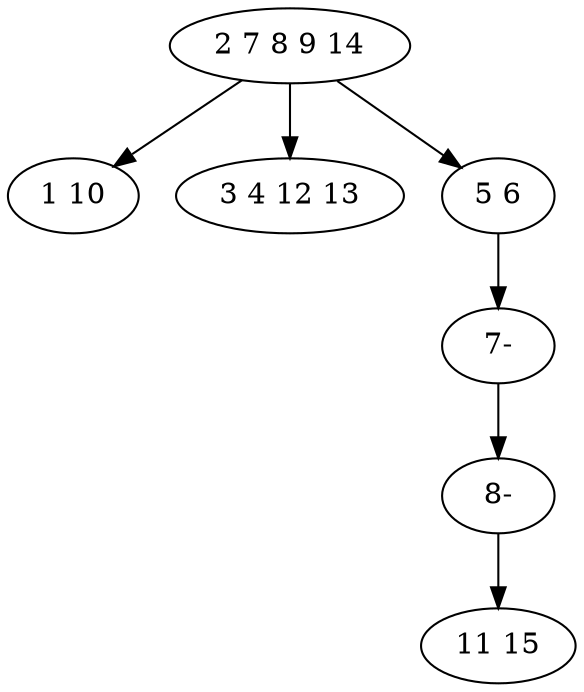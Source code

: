 digraph true_tree {
	"0" -> "1"
	"0" -> "2"
	"0" -> "3"
	"3" -> "5"
	"5" -> "6"
	"6" -> "4"
	"0" [label="2 7 8 9 14"];
	"1" [label="1 10"];
	"2" [label="3 4 12 13"];
	"3" [label="5 6"];
	"4" [label="11 15"];
	"5" [label="7-"];
	"6" [label="8-"];
}
